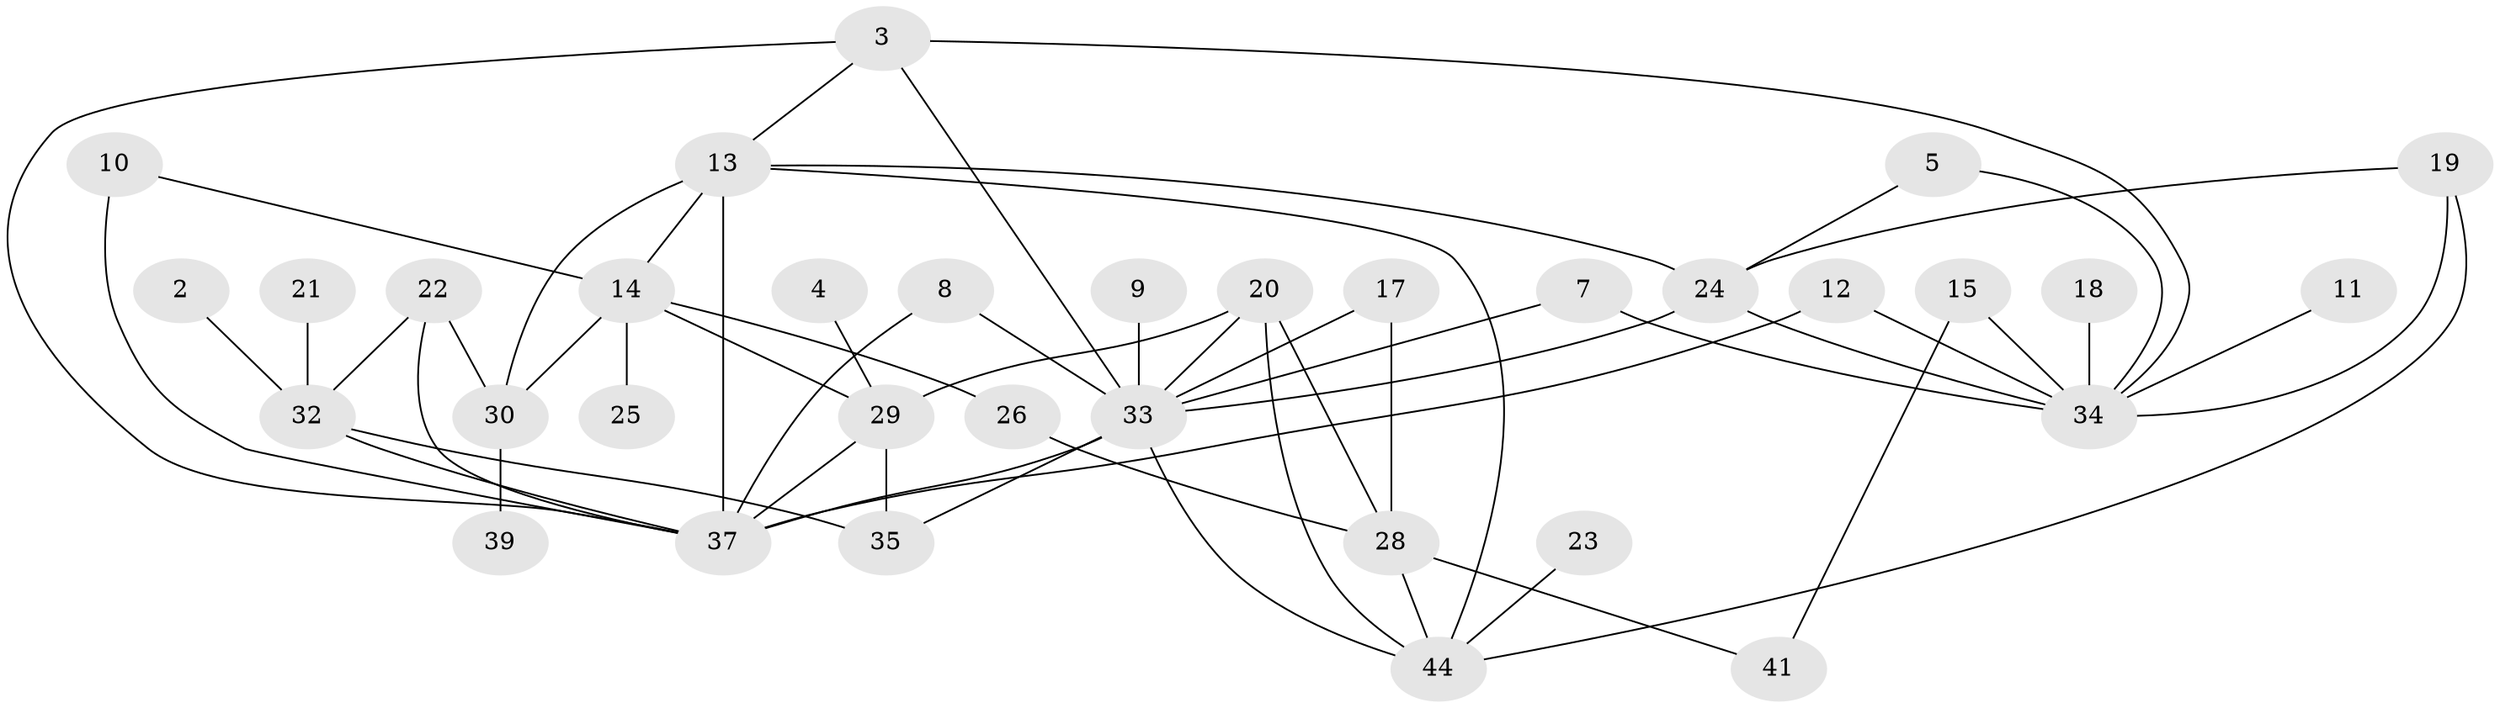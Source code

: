 // original degree distribution, {0: 0.10344827586206896, 1: 0.25287356321839083, 4: 0.12643678160919541, 2: 0.1839080459770115, 3: 0.20689655172413793, 5: 0.06896551724137931, 6: 0.034482758620689655, 7: 0.022988505747126436}
// Generated by graph-tools (version 1.1) at 2025/25/03/09/25 03:25:19]
// undirected, 34 vertices, 57 edges
graph export_dot {
graph [start="1"]
  node [color=gray90,style=filled];
  2;
  3;
  4;
  5;
  7;
  8;
  9;
  10;
  11;
  12;
  13;
  14;
  15;
  17;
  18;
  19;
  20;
  21;
  22;
  23;
  24;
  25;
  26;
  28;
  29;
  30;
  32;
  33;
  34;
  35;
  37;
  39;
  41;
  44;
  2 -- 32 [weight=1.0];
  3 -- 13 [weight=1.0];
  3 -- 33 [weight=1.0];
  3 -- 34 [weight=1.0];
  3 -- 37 [weight=1.0];
  4 -- 29 [weight=1.0];
  5 -- 24 [weight=1.0];
  5 -- 34 [weight=1.0];
  7 -- 33 [weight=1.0];
  7 -- 34 [weight=2.0];
  8 -- 33 [weight=1.0];
  8 -- 37 [weight=1.0];
  9 -- 33 [weight=1.0];
  10 -- 14 [weight=1.0];
  10 -- 37 [weight=2.0];
  11 -- 34 [weight=1.0];
  12 -- 34 [weight=1.0];
  12 -- 37 [weight=1.0];
  13 -- 14 [weight=1.0];
  13 -- 24 [weight=1.0];
  13 -- 30 [weight=1.0];
  13 -- 37 [weight=2.0];
  13 -- 44 [weight=1.0];
  14 -- 25 [weight=1.0];
  14 -- 26 [weight=1.0];
  14 -- 29 [weight=2.0];
  14 -- 30 [weight=1.0];
  15 -- 34 [weight=1.0];
  15 -- 41 [weight=1.0];
  17 -- 28 [weight=1.0];
  17 -- 33 [weight=1.0];
  18 -- 34 [weight=1.0];
  19 -- 24 [weight=1.0];
  19 -- 34 [weight=1.0];
  19 -- 44 [weight=1.0];
  20 -- 28 [weight=1.0];
  20 -- 29 [weight=1.0];
  20 -- 33 [weight=1.0];
  20 -- 44 [weight=1.0];
  21 -- 32 [weight=1.0];
  22 -- 30 [weight=1.0];
  22 -- 32 [weight=1.0];
  22 -- 37 [weight=1.0];
  23 -- 44 [weight=1.0];
  24 -- 33 [weight=1.0];
  24 -- 34 [weight=1.0];
  26 -- 28 [weight=1.0];
  28 -- 41 [weight=1.0];
  28 -- 44 [weight=1.0];
  29 -- 35 [weight=2.0];
  29 -- 37 [weight=1.0];
  30 -- 39 [weight=1.0];
  32 -- 35 [weight=1.0];
  32 -- 37 [weight=1.0];
  33 -- 35 [weight=1.0];
  33 -- 37 [weight=3.0];
  33 -- 44 [weight=1.0];
}
